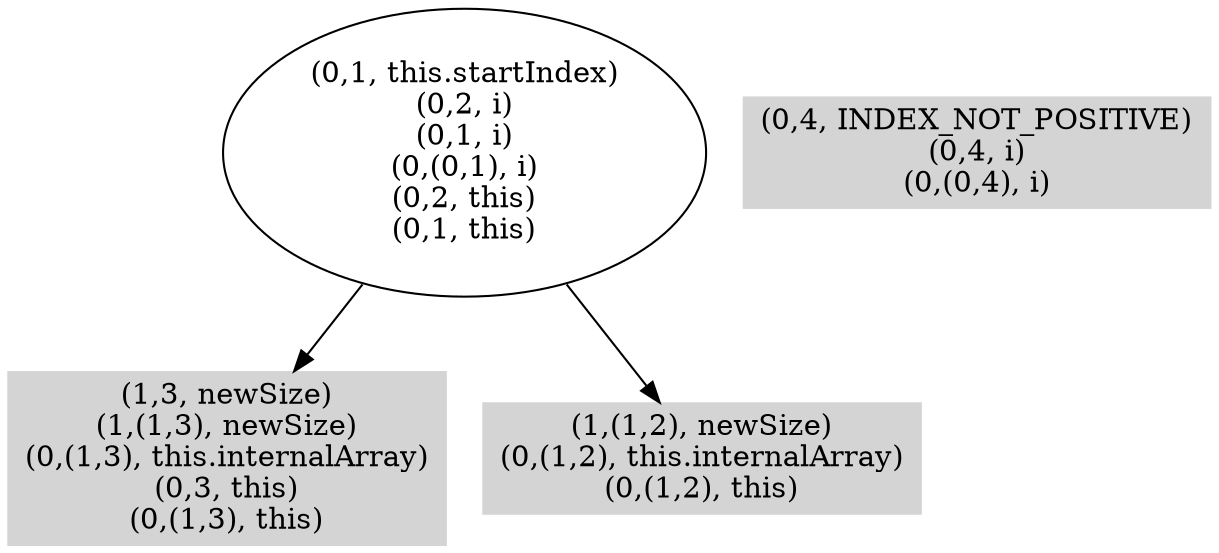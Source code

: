 digraph { 
56 [shape=box,style=filled,color=".0 .0 .83",label="(1,3, newSize)\n(1,(1,3), newSize)\n(0,(1,3), this.internalArray)\n(0,3, this)\n(0,(1,3), this)"];
57 [shape=box,style=filled,color=".0 .0 .83",label="(1,(1,2), newSize)\n(0,(1,2), this.internalArray)\n(0,(1,2), this)"];
58 [label="(0,1, this.startIndex)\n(0,2, i)\n(0,1, i)\n(0,(0,1), i)\n(0,2, this)\n(0,1, this)"];
59 [shape=box,style=filled,color=".0 .0 .83",label="(0,4, INDEX_NOT_POSITIVE)\n(0,4, i)\n(0,(0,4), i)"];
58 -> 56;
58 -> 57;
}